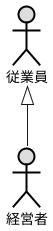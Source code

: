 @startuml ユースケース図
' left to right direction
actor 従業員 #DDDDDD;line:black;line.bold;
actor 経営者 #DDDDDD;line:black;line.bold;
従業員 <|-- 経営者
@enduml